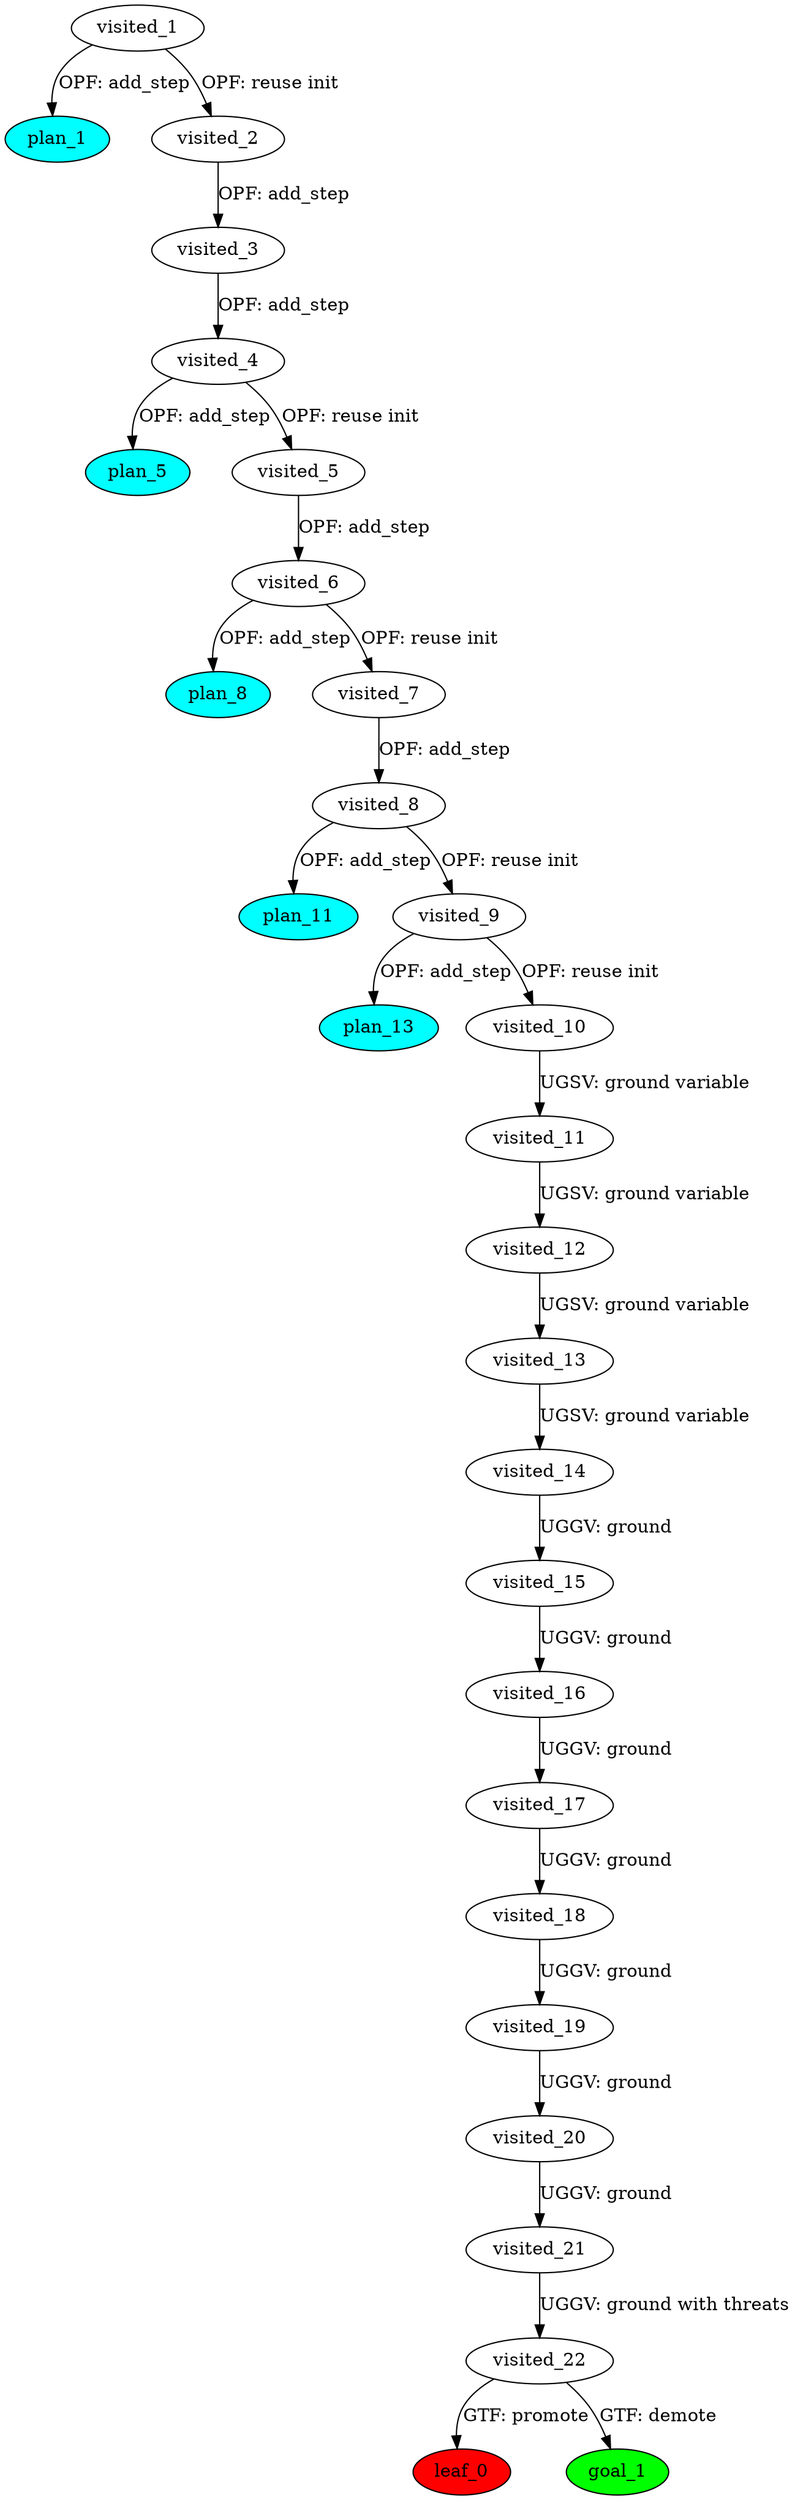 digraph {
	"04dc3b97-fe05-4806-475c-8fa216ca59db" [label=plan_0 fillcolor=cyan style=filled]
	"04dc3b97-fe05-4806-475c-8fa216ca59db" [label=visited_1 fillcolor=white style=filled]
	"56b5db73-8d97-e21f-888d-443b22dc1821" [label=plan_1 fillcolor=cyan style=filled]
	"04dc3b97-fe05-4806-475c-8fa216ca59db" -> "56b5db73-8d97-e21f-888d-443b22dc1821" [label="OPF: add_step"]
	"ac2feb10-4cc4-bb3e-74d4-20236794729d" [label=plan_2 fillcolor=cyan style=filled]
	"04dc3b97-fe05-4806-475c-8fa216ca59db" -> "ac2feb10-4cc4-bb3e-74d4-20236794729d" [label="OPF: reuse init"]
	"ac2feb10-4cc4-bb3e-74d4-20236794729d" [label=visited_2 fillcolor=white style=filled]
	"f9c24709-7d22-a782-80eb-e3bb969f2759" [label=plan_3 fillcolor=cyan style=filled]
	"ac2feb10-4cc4-bb3e-74d4-20236794729d" -> "f9c24709-7d22-a782-80eb-e3bb969f2759" [label="OPF: add_step"]
	"f9c24709-7d22-a782-80eb-e3bb969f2759" [label=visited_3 fillcolor=white style=filled]
	"82eeeb88-cecd-de5a-1e40-835234b215fd" [label=plan_4 fillcolor=cyan style=filled]
	"f9c24709-7d22-a782-80eb-e3bb969f2759" -> "82eeeb88-cecd-de5a-1e40-835234b215fd" [label="OPF: add_step"]
	"82eeeb88-cecd-de5a-1e40-835234b215fd" [label=visited_4 fillcolor=white style=filled]
	"6b1ca6b9-0144-ff99-b8de-f03a4b78470a" [label=plan_5 fillcolor=cyan style=filled]
	"82eeeb88-cecd-de5a-1e40-835234b215fd" -> "6b1ca6b9-0144-ff99-b8de-f03a4b78470a" [label="OPF: add_step"]
	"25e14643-f424-82eb-20b5-ec7d3e35c657" [label=plan_6 fillcolor=cyan style=filled]
	"82eeeb88-cecd-de5a-1e40-835234b215fd" -> "25e14643-f424-82eb-20b5-ec7d3e35c657" [label="OPF: reuse init"]
	"25e14643-f424-82eb-20b5-ec7d3e35c657" [label=visited_5 fillcolor=white style=filled]
	"319afe68-3478-9455-424f-307ecf174a7c" [label=plan_7 fillcolor=cyan style=filled]
	"25e14643-f424-82eb-20b5-ec7d3e35c657" -> "319afe68-3478-9455-424f-307ecf174a7c" [label="OPF: add_step"]
	"319afe68-3478-9455-424f-307ecf174a7c" [label=visited_6 fillcolor=white style=filled]
	"be6ff66d-1a81-31f1-02cb-7bfb22c4526b" [label=plan_8 fillcolor=cyan style=filled]
	"319afe68-3478-9455-424f-307ecf174a7c" -> "be6ff66d-1a81-31f1-02cb-7bfb22c4526b" [label="OPF: add_step"]
	"ddde6493-bc39-0957-ac6c-1609ba0b303a" [label=plan_9 fillcolor=cyan style=filled]
	"319afe68-3478-9455-424f-307ecf174a7c" -> "ddde6493-bc39-0957-ac6c-1609ba0b303a" [label="OPF: reuse init"]
	"ddde6493-bc39-0957-ac6c-1609ba0b303a" [label=visited_7 fillcolor=white style=filled]
	"f2be36d0-47b2-1f9e-71af-cb131b3c32b5" [label=plan_10 fillcolor=cyan style=filled]
	"ddde6493-bc39-0957-ac6c-1609ba0b303a" -> "f2be36d0-47b2-1f9e-71af-cb131b3c32b5" [label="OPF: add_step"]
	"f2be36d0-47b2-1f9e-71af-cb131b3c32b5" [label=visited_8 fillcolor=white style=filled]
	"3c27ec90-2ea3-54ce-8eb0-dd4ad3499d4c" [label=plan_11 fillcolor=cyan style=filled]
	"f2be36d0-47b2-1f9e-71af-cb131b3c32b5" -> "3c27ec90-2ea3-54ce-8eb0-dd4ad3499d4c" [label="OPF: add_step"]
	"f15e6976-6343-6154-a3fe-37bd904b9616" [label=plan_12 fillcolor=cyan style=filled]
	"f2be36d0-47b2-1f9e-71af-cb131b3c32b5" -> "f15e6976-6343-6154-a3fe-37bd904b9616" [label="OPF: reuse init"]
	"f15e6976-6343-6154-a3fe-37bd904b9616" [label=visited_9 fillcolor=white style=filled]
	"8490a233-64a5-bc49-e406-bf4957d1d65d" [label=plan_13 fillcolor=cyan style=filled]
	"f15e6976-6343-6154-a3fe-37bd904b9616" -> "8490a233-64a5-bc49-e406-bf4957d1d65d" [label="OPF: add_step"]
	"9daabe5b-4053-9c67-8d4b-cd7e8543cb65" [label=plan_14 fillcolor=cyan style=filled]
	"f15e6976-6343-6154-a3fe-37bd904b9616" -> "9daabe5b-4053-9c67-8d4b-cd7e8543cb65" [label="OPF: reuse init"]
	"9daabe5b-4053-9c67-8d4b-cd7e8543cb65" [label=visited_10 fillcolor=white style=filled]
	"b0092fe7-e908-47b3-f8fb-e8278636171b" [label=plan_15 fillcolor=cyan style=filled]
	"9daabe5b-4053-9c67-8d4b-cd7e8543cb65" -> "b0092fe7-e908-47b3-f8fb-e8278636171b" [label="UGSV: ground variable"]
	"b0092fe7-e908-47b3-f8fb-e8278636171b" [label=visited_11 fillcolor=white style=filled]
	"2bb3828d-6cdb-8035-c936-79d52de887c3" [label=plan_16 fillcolor=cyan style=filled]
	"b0092fe7-e908-47b3-f8fb-e8278636171b" -> "2bb3828d-6cdb-8035-c936-79d52de887c3" [label="UGSV: ground variable"]
	"2bb3828d-6cdb-8035-c936-79d52de887c3" [label=visited_12 fillcolor=white style=filled]
	"326e1a66-c752-0730-ce9d-5a7a4cc3b72f" [label=plan_17 fillcolor=cyan style=filled]
	"2bb3828d-6cdb-8035-c936-79d52de887c3" -> "326e1a66-c752-0730-ce9d-5a7a4cc3b72f" [label="UGSV: ground variable"]
	"326e1a66-c752-0730-ce9d-5a7a4cc3b72f" [label=visited_13 fillcolor=white style=filled]
	"00cf20a2-a4fc-0a25-6100-12d0ddd55ad0" [label=plan_18 fillcolor=cyan style=filled]
	"326e1a66-c752-0730-ce9d-5a7a4cc3b72f" -> "00cf20a2-a4fc-0a25-6100-12d0ddd55ad0" [label="UGSV: ground variable"]
	"00cf20a2-a4fc-0a25-6100-12d0ddd55ad0" [label=visited_14 fillcolor=white style=filled]
	"4b080fe7-e96a-dcc4-a329-4aede52164ab" [label=plan_19 fillcolor=cyan style=filled]
	"00cf20a2-a4fc-0a25-6100-12d0ddd55ad0" -> "4b080fe7-e96a-dcc4-a329-4aede52164ab" [label="UGGV: ground"]
	"4b080fe7-e96a-dcc4-a329-4aede52164ab" [label=visited_15 fillcolor=white style=filled]
	"ddfefe11-9d2d-8999-eefc-212793692826" [label=plan_20 fillcolor=cyan style=filled]
	"4b080fe7-e96a-dcc4-a329-4aede52164ab" -> "ddfefe11-9d2d-8999-eefc-212793692826" [label="UGGV: ground"]
	"ddfefe11-9d2d-8999-eefc-212793692826" [label=visited_16 fillcolor=white style=filled]
	"020ce581-d4d0-bde7-e1f1-4cb385684662" [label=plan_21 fillcolor=cyan style=filled]
	"ddfefe11-9d2d-8999-eefc-212793692826" -> "020ce581-d4d0-bde7-e1f1-4cb385684662" [label="UGGV: ground"]
	"020ce581-d4d0-bde7-e1f1-4cb385684662" [label=visited_17 fillcolor=white style=filled]
	"4b299cce-7f66-a560-56b4-1159b3c797d1" [label=plan_22 fillcolor=cyan style=filled]
	"020ce581-d4d0-bde7-e1f1-4cb385684662" -> "4b299cce-7f66-a560-56b4-1159b3c797d1" [label="UGGV: ground"]
	"4b299cce-7f66-a560-56b4-1159b3c797d1" [label=visited_18 fillcolor=white style=filled]
	"9770f5d9-97b5-f7b1-5485-820d883b0e11" [label=plan_23 fillcolor=cyan style=filled]
	"4b299cce-7f66-a560-56b4-1159b3c797d1" -> "9770f5d9-97b5-f7b1-5485-820d883b0e11" [label="UGGV: ground"]
	"9770f5d9-97b5-f7b1-5485-820d883b0e11" [label=visited_19 fillcolor=white style=filled]
	"9d0e7e2a-ba9f-6815-0f6d-2c8e12a2d91a" [label=plan_24 fillcolor=cyan style=filled]
	"9770f5d9-97b5-f7b1-5485-820d883b0e11" -> "9d0e7e2a-ba9f-6815-0f6d-2c8e12a2d91a" [label="UGGV: ground"]
	"9d0e7e2a-ba9f-6815-0f6d-2c8e12a2d91a" [label=visited_20 fillcolor=white style=filled]
	"b5b7e079-8214-fc78-9869-019b45929de2" [label=plan_25 fillcolor=cyan style=filled]
	"9d0e7e2a-ba9f-6815-0f6d-2c8e12a2d91a" -> "b5b7e079-8214-fc78-9869-019b45929de2" [label="UGGV: ground"]
	"b5b7e079-8214-fc78-9869-019b45929de2" [label=visited_21 fillcolor=white style=filled]
	"4e39580c-8cd3-3079-e55a-216ed6cfbb8a" [label=plan_26 fillcolor=cyan style=filled]
	"b5b7e079-8214-fc78-9869-019b45929de2" -> "4e39580c-8cd3-3079-e55a-216ed6cfbb8a" [label="UGGV: ground with threats"]
	"4e39580c-8cd3-3079-e55a-216ed6cfbb8a" [label=visited_22 fillcolor=white style=filled]
	"82d4652c-8c1b-aafc-8643-402910431cec" [label=plan_27 fillcolor=cyan style=filled]
	"4e39580c-8cd3-3079-e55a-216ed6cfbb8a" -> "82d4652c-8c1b-aafc-8643-402910431cec" [label="GTF: promote"]
	"29ea717f-cb57-716b-ac2a-b371d15d27d9" [label=plan_28 fillcolor=cyan style=filled]
	"4e39580c-8cd3-3079-e55a-216ed6cfbb8a" -> "29ea717f-cb57-716b-ac2a-b371d15d27d9" [label="GTF: demote"]
	"82d4652c-8c1b-aafc-8643-402910431cec" [label=visited_23 fillcolor=white style=filled]
	"82d4652c-8c1b-aafc-8643-402910431cec" [label=leaf_0 fillcolor=red style=filled]
	"29ea717f-cb57-716b-ac2a-b371d15d27d9" [label=visited_24 fillcolor=white style=filled]
	"29ea717f-cb57-716b-ac2a-b371d15d27d9" [label=goal_1 fillcolor=green style=filled]
}
